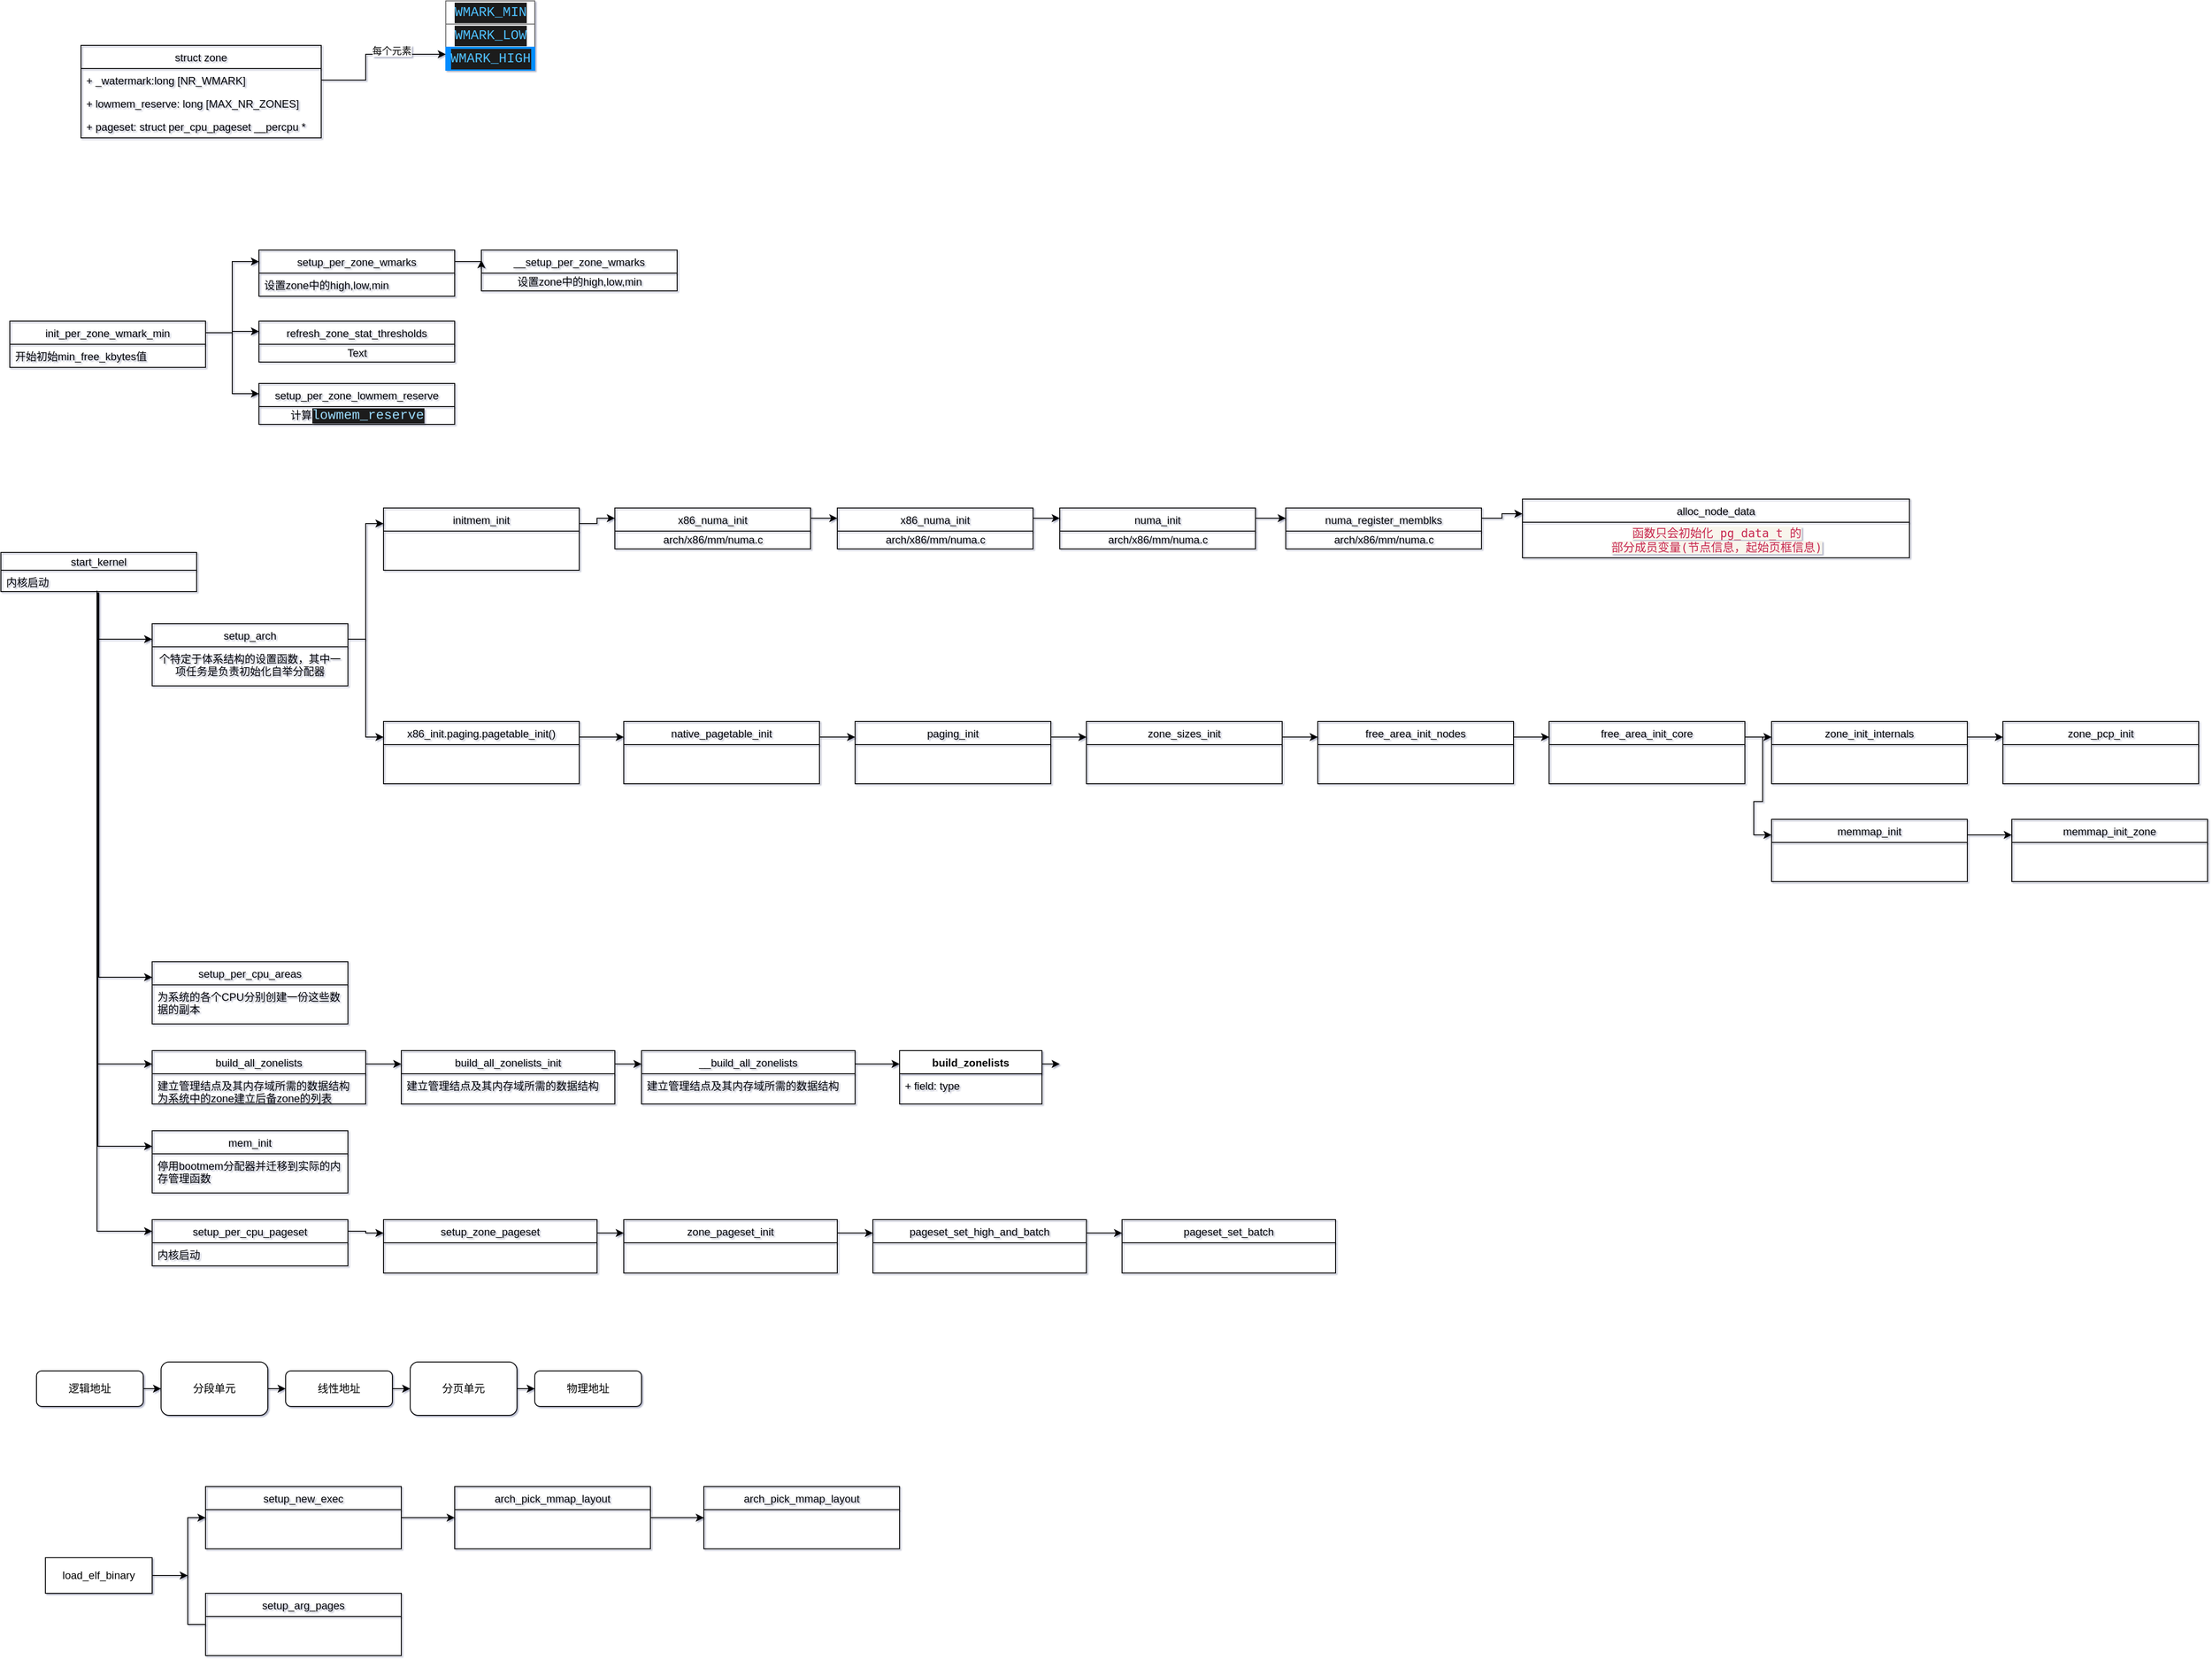 <mxfile version="13.9.2" type="github">
  <diagram id="6hGFLwfOUW9BJ-s0fimq" name="Page-1">
    <mxGraphModel dx="2013" dy="707" grid="1" gridSize="10" guides="1" tooltips="1" connect="1" arrows="1" fold="1" page="1" pageScale="1" pageWidth="827" pageHeight="1169" math="0" shadow="1">
      <root>
        <mxCell id="0" />
        <mxCell id="1" parent="0" />
        <mxCell id="3" value="&lt;meta http-equiv=&quot;Content-Type&quot; content=&quot;text/html; charset=utf-8&quot;&gt;&#xa;		&lt;title&gt;&lt;/title&gt;&#xa;	&#xa;	&#xa;		&lt;div class=&quot;page&quot; title=&quot;Page 127&quot;&gt;&#xa;			&#xa;			&#xa;		&lt;/div&gt;" style="text;whiteSpace=wrap;html=1;" parent="1" vertex="1">
          <mxGeometry x="300" y="340" width="30" height="110" as="geometry" />
        </mxCell>
        <mxCell id="92" value="" style="strokeWidth=1;shadow=0;dashed=0;align=center;html=1;shape=mxgraph.mockup.containers.rrect;rSize=0;strokeColor=#666666;" parent="1" vertex="1">
          <mxGeometry x="490" y="70" width="100" height="76" as="geometry" />
        </mxCell>
        <mxCell id="93" value="&lt;div style=&quot;color: rgb(212 , 212 , 212) ; background-color: rgb(30 , 30 , 30) ; font-family: &amp;#34;menlo&amp;#34; , &amp;#34;monaco&amp;#34; , &amp;#34;courier new&amp;#34; , monospace ; font-weight: normal ; font-size: 15px ; line-height: 23px&quot;&gt;&lt;span style=&quot;color: #4fc1ff&quot;&gt;WMARK_MIN&lt;/span&gt;&lt;/div&gt;" style="strokeColor=inherit;fillColor=inherit;gradientColor=inherit;strokeWidth=1;shadow=0;dashed=0;align=center;html=1;shape=mxgraph.mockup.containers.rrect;rSize=0;fontSize=17;fontColor=#666666;fontStyle=1;resizeWidth=1;" parent="92" vertex="1">
          <mxGeometry width="100" height="26" relative="1" as="geometry" />
        </mxCell>
        <mxCell id="94" value="&lt;div style=&quot;color: rgb(212 , 212 , 212) ; background-color: rgb(30 , 30 , 30) ; font-family: &amp;#34;menlo&amp;#34; , &amp;#34;monaco&amp;#34; , &amp;#34;courier new&amp;#34; , monospace ; font-weight: normal ; font-size: 15px ; line-height: 23px&quot;&gt;&lt;span style=&quot;color: #4fc1ff&quot;&gt;WMARK_LOW&lt;/span&gt;&lt;/div&gt;" style="strokeColor=inherit;fillColor=inherit;gradientColor=inherit;strokeWidth=1;shadow=0;dashed=0;align=center;html=1;shape=mxgraph.mockup.containers.rrect;rSize=0;fontSize=17;fontColor=#666666;fontStyle=1;resizeWidth=1;" parent="92" vertex="1">
          <mxGeometry width="100" height="26" relative="1" as="geometry">
            <mxPoint y="26" as="offset" />
          </mxGeometry>
        </mxCell>
        <mxCell id="95" value="&lt;div style=&quot;color: rgb(212 , 212 , 212) ; background-color: rgb(30 , 30 , 30) ; font-family: &amp;#34;menlo&amp;#34; , &amp;#34;monaco&amp;#34; , &amp;#34;courier new&amp;#34; , monospace ; font-weight: normal ; font-size: 15px ; line-height: 23px&quot;&gt;&lt;span style=&quot;color: #4fc1ff&quot;&gt;WMARK_HIGH&lt;/span&gt;&lt;/div&gt;" style="strokeWidth=1;shadow=0;dashed=0;align=center;html=1;shape=mxgraph.mockup.containers.rrect;rSize=0;fontSize=17;fontColor=#ffffff;fontStyle=1;fillColor=#008cff;strokeColor=#008cff;resizeWidth=1;" parent="92" vertex="1">
          <mxGeometry width="100" height="26" relative="1" as="geometry">
            <mxPoint y="52" as="offset" />
          </mxGeometry>
        </mxCell>
        <mxCell id="97" style="edgeStyle=orthogonalEdgeStyle;rounded=0;orthogonalLoop=1;jettySize=auto;html=1;exitX=1;exitY=0.5;exitDx=0;exitDy=0;" parent="1" source="89" target="92" edge="1">
          <mxGeometry relative="1" as="geometry">
            <Array as="points">
              <mxPoint x="400" y="159" />
              <mxPoint x="400" y="130" />
            </Array>
          </mxGeometry>
        </mxCell>
        <mxCell id="98" value="每个元素" style="edgeLabel;html=1;align=center;verticalAlign=middle;resizable=0;points=[];" parent="97" vertex="1" connectable="0">
          <mxGeometry x="0.274" y="4" relative="1" as="geometry">
            <mxPoint as="offset" />
          </mxGeometry>
        </mxCell>
        <mxCell id="120" style="edgeStyle=orthogonalEdgeStyle;rounded=0;orthogonalLoop=1;jettySize=auto;html=1;exitX=1;exitY=0.25;exitDx=0;exitDy=0;entryX=0;entryY=0.25;entryDx=0;entryDy=0;" parent="1" source="111" target="118" edge="1">
          <mxGeometry relative="1" as="geometry" />
        </mxCell>
        <mxCell id="111" value="setup_per_zone_wmarks" style="swimlane;fontStyle=0;childLayout=stackLayout;horizontal=1;startSize=26;fillColor=none;horizontalStack=0;resizeParent=1;resizeParentMax=0;resizeLast=0;collapsible=1;marginBottom=0;" parent="1" vertex="1">
          <mxGeometry x="280" y="350" width="220" height="52" as="geometry" />
        </mxCell>
        <mxCell id="112" value="设置zone中的high,low,min" style="text;strokeColor=none;fillColor=none;align=left;verticalAlign=top;spacingLeft=4;spacingRight=4;overflow=hidden;rotatable=0;points=[[0,0.5],[1,0.5]];portConstraint=eastwest;" parent="111" vertex="1">
          <mxGeometry y="26" width="220" height="26" as="geometry" />
        </mxCell>
        <mxCell id="107" value="refresh_zone_stat_thresholds" style="swimlane;fontStyle=0;childLayout=stackLayout;horizontal=1;startSize=26;fillColor=none;horizontalStack=0;resizeParent=1;resizeParentMax=0;resizeLast=0;collapsible=1;marginBottom=0;" parent="1" vertex="1">
          <mxGeometry x="280" y="430" width="220" height="46" as="geometry" />
        </mxCell>
        <mxCell id="122" value="Text" style="text;html=1;align=center;verticalAlign=middle;resizable=0;points=[];autosize=1;" parent="107" vertex="1">
          <mxGeometry y="26" width="220" height="20" as="geometry" />
        </mxCell>
        <mxCell id="109" value="setup_per_zone_lowmem_reserve" style="swimlane;fontStyle=0;childLayout=stackLayout;horizontal=1;startSize=26;fillColor=none;horizontalStack=0;resizeParent=1;resizeParentMax=0;resizeLast=0;collapsible=1;marginBottom=0;" parent="1" vertex="1">
          <mxGeometry x="280" y="500" width="220" height="46" as="geometry" />
        </mxCell>
        <mxCell id="123" value="计算&lt;span style=&quot;color: rgb(156 , 220 , 254) ; background-color: rgb(30 , 30 , 30) ; font-family: &amp;#34;menlo&amp;#34; , &amp;#34;monaco&amp;#34; , &amp;#34;courier new&amp;#34; , monospace ; font-size: 15px&quot;&gt;lowmem_reserve&lt;/span&gt;" style="text;html=1;align=center;verticalAlign=middle;resizable=0;points=[];autosize=1;" parent="109" vertex="1">
          <mxGeometry y="26" width="220" height="20" as="geometry" />
        </mxCell>
        <mxCell id="115" style="edgeStyle=orthogonalEdgeStyle;rounded=0;orthogonalLoop=1;jettySize=auto;html=1;exitX=1;exitY=0.25;exitDx=0;exitDy=0;entryX=0;entryY=0.25;entryDx=0;entryDy=0;" parent="1" source="103" target="109" edge="1">
          <mxGeometry relative="1" as="geometry" />
        </mxCell>
        <mxCell id="116" style="edgeStyle=orthogonalEdgeStyle;rounded=0;orthogonalLoop=1;jettySize=auto;html=1;exitX=1;exitY=0.25;exitDx=0;exitDy=0;entryX=0;entryY=0.25;entryDx=0;entryDy=0;" parent="1" source="103" target="107" edge="1">
          <mxGeometry relative="1" as="geometry" />
        </mxCell>
        <mxCell id="117" style="edgeStyle=orthogonalEdgeStyle;rounded=0;orthogonalLoop=1;jettySize=auto;html=1;exitX=1;exitY=0.25;exitDx=0;exitDy=0;entryX=0;entryY=0.25;entryDx=0;entryDy=0;" parent="1" source="103" target="111" edge="1">
          <mxGeometry relative="1" as="geometry" />
        </mxCell>
        <mxCell id="103" value="init_per_zone_wmark_min" style="swimlane;fontStyle=0;childLayout=stackLayout;horizontal=1;startSize=26;fillColor=none;horizontalStack=0;resizeParent=1;resizeParentMax=0;resizeLast=0;collapsible=1;marginBottom=0;" parent="1" vertex="1">
          <mxGeometry y="430" width="220" height="52" as="geometry" />
        </mxCell>
        <mxCell id="104" value="开始初始min_free_kbytes值" style="text;strokeColor=none;fillColor=none;align=left;verticalAlign=top;spacingLeft=4;spacingRight=4;overflow=hidden;rotatable=0;points=[[0,0.5],[1,0.5]];portConstraint=eastwest;" parent="103" vertex="1">
          <mxGeometry y="26" width="220" height="26" as="geometry" />
        </mxCell>
        <mxCell id="118" value="__setup_per_zone_wmarks" style="swimlane;fontStyle=0;childLayout=stackLayout;horizontal=1;startSize=26;fillColor=none;horizontalStack=0;resizeParent=1;resizeParentMax=0;resizeLast=0;collapsible=1;marginBottom=0;" parent="1" vertex="1">
          <mxGeometry x="530" y="350" width="220" height="46" as="geometry" />
        </mxCell>
        <mxCell id="121" value="&lt;span style=&quot;text-align: left&quot;&gt;设置zone中的high,low,min&lt;/span&gt;" style="text;html=1;align=center;verticalAlign=middle;resizable=0;points=[];autosize=1;" parent="118" vertex="1">
          <mxGeometry y="26" width="220" height="20" as="geometry" />
        </mxCell>
        <mxCell id="88" value="struct zone" style="swimlane;fontStyle=0;childLayout=stackLayout;horizontal=1;startSize=26;fillColor=none;horizontalStack=0;resizeParent=1;resizeParentMax=0;resizeLast=0;collapsible=1;marginBottom=0;" parent="1" vertex="1">
          <mxGeometry x="80" y="120" width="270" height="104" as="geometry" />
        </mxCell>
        <mxCell id="89" value="+ _watermark:long [NR_WMARK]&#xa;&#xa;" style="text;strokeColor=none;fillColor=none;align=left;verticalAlign=top;spacingLeft=4;spacingRight=4;overflow=hidden;rotatable=0;points=[[0,0.5],[1,0.5]];portConstraint=eastwest;" parent="88" vertex="1">
          <mxGeometry y="26" width="270" height="26" as="geometry" />
        </mxCell>
        <mxCell id="90" value="+ lowmem_reserve: long [MAX_NR_ZONES]" style="text;strokeColor=none;fillColor=none;align=left;verticalAlign=top;spacingLeft=4;spacingRight=4;overflow=hidden;rotatable=0;points=[[0,0.5],[1,0.5]];portConstraint=eastwest;" parent="88" vertex="1">
          <mxGeometry y="52" width="270" height="26" as="geometry" />
        </mxCell>
        <mxCell id="91" value="+ pageset: struct per_cpu_pageset __percpu *" style="text;strokeColor=none;fillColor=none;align=left;verticalAlign=top;spacingLeft=4;spacingRight=4;overflow=hidden;rotatable=0;points=[[0,0.5],[1,0.5]];portConstraint=eastwest;" parent="88" vertex="1">
          <mxGeometry y="78" width="270" height="26" as="geometry" />
        </mxCell>
        <mxCell id="162" style="edgeStyle=orthogonalEdgeStyle;rounded=0;orthogonalLoop=1;jettySize=auto;html=1;exitX=0.491;exitY=1.167;exitDx=0;exitDy=0;entryX=0;entryY=0.25;entryDx=0;entryDy=0;exitPerimeter=0;" parent="1" source="139" target="146" edge="1">
          <mxGeometry relative="1" as="geometry">
            <mxPoint y="720" as="sourcePoint" />
            <Array as="points">
              <mxPoint x="98" y="1453" />
            </Array>
          </mxGeometry>
        </mxCell>
        <mxCell id="157" style="edgeStyle=orthogonalEdgeStyle;rounded=0;orthogonalLoop=1;jettySize=auto;html=1;exitX=0.491;exitY=0.958;exitDx=0;exitDy=0;entryX=0;entryY=0.25;entryDx=0;entryDy=0;exitPerimeter=0;" parent="1" source="139" target="152" edge="1">
          <mxGeometry relative="1" as="geometry" />
        </mxCell>
        <mxCell id="159" style="edgeStyle=orthogonalEdgeStyle;rounded=0;orthogonalLoop=1;jettySize=auto;html=1;exitX=0.5;exitY=1.042;exitDx=0;exitDy=0;entryX=0;entryY=0.25;entryDx=0;entryDy=0;exitPerimeter=0;" parent="1" source="139" target="140" edge="1">
          <mxGeometry relative="1" as="geometry" />
        </mxCell>
        <mxCell id="160" style="edgeStyle=orthogonalEdgeStyle;rounded=0;orthogonalLoop=1;jettySize=auto;html=1;exitX=0.491;exitY=1.042;exitDx=0;exitDy=0;entryX=0;entryY=0.25;entryDx=0;entryDy=0;exitPerimeter=0;" parent="1" source="139" target="150" edge="1">
          <mxGeometry relative="1" as="geometry" />
        </mxCell>
        <mxCell id="161" style="edgeStyle=orthogonalEdgeStyle;rounded=0;orthogonalLoop=1;jettySize=auto;html=1;exitX=0.495;exitY=1.042;exitDx=0;exitDy=0;entryX=0;entryY=0.25;entryDx=0;entryDy=0;exitPerimeter=0;" parent="1" source="139" target="148" edge="1">
          <mxGeometry relative="1" as="geometry" />
        </mxCell>
        <mxCell id="138" value="start_kernel" style="swimlane;fontStyle=0;childLayout=stackLayout;horizontal=1;startSize=20;fillColor=none;horizontalStack=0;resizeParent=1;resizeParentMax=0;resizeLast=0;collapsible=1;marginBottom=0;" parent="1" vertex="1">
          <mxGeometry x="-10" y="690" width="220" height="44" as="geometry" />
        </mxCell>
        <mxCell id="139" value="内核启动" style="text;strokeColor=none;fillColor=none;align=left;verticalAlign=top;spacingLeft=4;spacingRight=4;overflow=hidden;rotatable=0;points=[[0,0.5],[1,0.5]];portConstraint=eastwest;" parent="138" vertex="1">
          <mxGeometry y="20" width="220" height="24" as="geometry" />
        </mxCell>
        <mxCell id="175" style="edgeStyle=orthogonalEdgeStyle;rounded=0;orthogonalLoop=1;jettySize=auto;html=1;exitX=1;exitY=0.25;exitDx=0;exitDy=0;entryX=0;entryY=0.25;entryDx=0;entryDy=0;" parent="1" source="150" target="172" edge="1">
          <mxGeometry relative="1" as="geometry" />
        </mxCell>
        <mxCell id="171" style="edgeStyle=orthogonalEdgeStyle;rounded=0;orthogonalLoop=1;jettySize=auto;html=1;exitX=1;exitY=0.25;exitDx=0;exitDy=0;entryX=0;entryY=0.25;entryDx=0;entryDy=0;" parent="1" source="169" target="164" edge="1">
          <mxGeometry relative="1" as="geometry" />
        </mxCell>
        <mxCell id="174" style="edgeStyle=orthogonalEdgeStyle;rounded=0;orthogonalLoop=1;jettySize=auto;html=1;exitX=1;exitY=0.25;exitDx=0;exitDy=0;entryX=0;entryY=0.25;entryDx=0;entryDy=0;" parent="1" source="172" target="169" edge="1">
          <mxGeometry relative="1" as="geometry" />
        </mxCell>
        <mxCell id="178" style="edgeStyle=orthogonalEdgeStyle;rounded=0;orthogonalLoop=1;jettySize=auto;html=1;exitX=1;exitY=0.25;exitDx=0;exitDy=0;entryX=0;entryY=0.25;entryDx=0;entryDy=0;" parent="1" source="164" edge="1">
          <mxGeometry relative="1" as="geometry">
            <mxPoint x="1180" y="1265" as="targetPoint" />
          </mxGeometry>
        </mxCell>
        <mxCell id="185" style="edgeStyle=orthogonalEdgeStyle;rounded=0;orthogonalLoop=1;jettySize=auto;html=1;exitX=1;exitY=0.5;exitDx=0;exitDy=0;entryX=0;entryY=0.5;entryDx=0;entryDy=0;" parent="1" source="179" target="180" edge="1">
          <mxGeometry relative="1" as="geometry" />
        </mxCell>
        <mxCell id="197" style="edgeStyle=orthogonalEdgeStyle;rounded=0;orthogonalLoop=1;jettySize=auto;html=1;exitX=1;exitY=0.25;exitDx=0;exitDy=0;entryX=0;entryY=0.25;entryDx=0;entryDy=0;" parent="1" source="152" target="195" edge="1">
          <mxGeometry relative="1" as="geometry" />
        </mxCell>
        <mxCell id="213" style="edgeStyle=orthogonalEdgeStyle;rounded=0;orthogonalLoop=1;jettySize=auto;html=1;exitX=1;exitY=0.25;exitDx=0;exitDy=0;entryX=0;entryY=0.25;entryDx=0;entryDy=0;" parent="1" source="152" target="212" edge="1">
          <mxGeometry relative="1" as="geometry" />
        </mxCell>
        <mxCell id="152" value="setup_arch" style="swimlane;fontStyle=0;childLayout=stackLayout;horizontal=1;startSize=26;fillColor=none;horizontalStack=0;resizeParent=1;resizeParentMax=0;resizeLast=0;collapsible=1;marginBottom=0;" parent="1" vertex="1">
          <mxGeometry x="160" y="770" width="220" height="70" as="geometry" />
        </mxCell>
        <mxCell id="153" value="个特定于体系结构的设置函数，其中一项任务是负责初始化自举分配器&#xa;" style="text;strokeColor=none;fillColor=none;align=center;verticalAlign=top;spacingLeft=4;spacingRight=4;overflow=hidden;rotatable=0;points=[[0,0.5],[1,0.5]];portConstraint=eastwest;whiteSpace=wrap;" parent="152" vertex="1">
          <mxGeometry y="26" width="220" height="44" as="geometry" />
        </mxCell>
        <mxCell id="199" style="edgeStyle=orthogonalEdgeStyle;rounded=0;orthogonalLoop=1;jettySize=auto;html=1;exitX=1;exitY=0.25;exitDx=0;exitDy=0;entryX=0;entryY=0.25;entryDx=0;entryDy=0;" parent="1" source="195" target="198" edge="1">
          <mxGeometry relative="1" as="geometry" />
        </mxCell>
        <mxCell id="230" style="edgeStyle=orthogonalEdgeStyle;rounded=0;orthogonalLoop=1;jettySize=auto;html=1;exitX=1;exitY=0.25;exitDx=0;exitDy=0;entryX=0;entryY=0.25;entryDx=0;entryDy=0;" parent="1" source="222" target="227" edge="1">
          <mxGeometry relative="1" as="geometry" />
        </mxCell>
        <mxCell id="222" value="numa_init" style="swimlane;fontStyle=0;childLayout=stackLayout;horizontal=1;startSize=26;fillColor=none;horizontalStack=0;resizeParent=1;resizeParentMax=0;resizeLast=0;collapsible=1;marginBottom=0;" parent="1" vertex="1">
          <mxGeometry x="1180" y="640" width="220" height="46" as="geometry" />
        </mxCell>
        <mxCell id="223" value="arch/x86/mm/numa.c" style="text;html=1;align=center;verticalAlign=middle;resizable=0;points=[];autosize=1;" parent="222" vertex="1">
          <mxGeometry y="26" width="220" height="20" as="geometry" />
        </mxCell>
        <mxCell id="229" style="edgeStyle=orthogonalEdgeStyle;rounded=0;orthogonalLoop=1;jettySize=auto;html=1;exitX=1;exitY=0.25;exitDx=0;exitDy=0;entryX=0;entryY=0.25;entryDx=0;entryDy=0;" parent="1" source="227" target="225" edge="1">
          <mxGeometry relative="1" as="geometry" />
        </mxCell>
        <mxCell id="227" value="numa_register_memblks" style="swimlane;fontStyle=0;childLayout=stackLayout;horizontal=1;startSize=26;fillColor=none;horizontalStack=0;resizeParent=1;resizeParentMax=0;resizeLast=0;collapsible=1;marginBottom=0;" parent="1" vertex="1">
          <mxGeometry x="1434" y="640" width="220" height="46" as="geometry" />
        </mxCell>
        <mxCell id="228" value="arch/x86/mm/numa.c" style="text;html=1;align=center;verticalAlign=middle;resizable=0;points=[];autosize=1;" parent="227" vertex="1">
          <mxGeometry y="26" width="220" height="20" as="geometry" />
        </mxCell>
        <mxCell id="225" value="alloc_node_data" style="swimlane;fontStyle=0;childLayout=stackLayout;horizontal=1;startSize=26;fillColor=none;horizontalStack=0;resizeParent=1;resizeParentMax=0;resizeLast=0;collapsible=1;marginBottom=0;" parent="1" vertex="1">
          <mxGeometry x="1700" y="630" width="435" height="66" as="geometry" />
        </mxCell>
        <mxCell id="226" value="&lt;font color=&quot;#c7254e&quot; face=&quot;consolas, monaco, menlo, monospace&quot;&gt;&lt;span style=&quot;font-size: 13px ; background-color: rgb(248 , 245 , 236)&quot;&gt;函数只会初始化 pg_data_t 的&lt;br&gt;部分成员变量(节点信息，起始页框信息)&lt;/span&gt;&lt;/font&gt;" style="text;html=1;align=center;verticalAlign=middle;resizable=0;points=[];autosize=1;" parent="225" vertex="1">
          <mxGeometry y="26" width="435" height="40" as="geometry" />
        </mxCell>
        <mxCell id="179" value="逻辑地址" style="rounded=1;whiteSpace=wrap;html=1;" parent="1" vertex="1">
          <mxGeometry x="30" y="1610" width="120" height="40" as="geometry" />
        </mxCell>
        <mxCell id="186" style="edgeStyle=orthogonalEdgeStyle;rounded=0;orthogonalLoop=1;jettySize=auto;html=1;exitX=1;exitY=0.5;exitDx=0;exitDy=0;entryX=0;entryY=0.5;entryDx=0;entryDy=0;" parent="1" source="180" target="181" edge="1">
          <mxGeometry relative="1" as="geometry" />
        </mxCell>
        <mxCell id="180" value="分段单元" style="rounded=1;whiteSpace=wrap;html=1;" parent="1" vertex="1">
          <mxGeometry x="170" y="1600" width="120" height="60" as="geometry" />
        </mxCell>
        <mxCell id="187" style="edgeStyle=orthogonalEdgeStyle;rounded=0;orthogonalLoop=1;jettySize=auto;html=1;exitX=1;exitY=0.5;exitDx=0;exitDy=0;entryX=0;entryY=0.5;entryDx=0;entryDy=0;" parent="1" source="181" target="182" edge="1">
          <mxGeometry relative="1" as="geometry" />
        </mxCell>
        <mxCell id="181" value="线性地址" style="rounded=1;whiteSpace=wrap;html=1;" parent="1" vertex="1">
          <mxGeometry x="310" y="1610" width="120" height="40" as="geometry" />
        </mxCell>
        <mxCell id="188" style="edgeStyle=orthogonalEdgeStyle;rounded=0;orthogonalLoop=1;jettySize=auto;html=1;exitX=1;exitY=0.5;exitDx=0;exitDy=0;entryX=0;entryY=0.5;entryDx=0;entryDy=0;" parent="1" source="182" target="183" edge="1">
          <mxGeometry relative="1" as="geometry" />
        </mxCell>
        <mxCell id="182" value="分页单元" style="rounded=1;whiteSpace=wrap;html=1;" parent="1" vertex="1">
          <mxGeometry x="450" y="1600" width="120" height="60" as="geometry" />
        </mxCell>
        <mxCell id="183" value="物理地址" style="rounded=1;whiteSpace=wrap;html=1;" parent="1" vertex="1">
          <mxGeometry x="590" y="1610" width="120" height="40" as="geometry" />
        </mxCell>
        <mxCell id="201" style="edgeStyle=orthogonalEdgeStyle;rounded=0;orthogonalLoop=1;jettySize=auto;html=1;exitX=1;exitY=0.25;exitDx=0;exitDy=0;entryX=0;entryY=0.25;entryDx=0;entryDy=0;" parent="1" source="198" target="200" edge="1">
          <mxGeometry relative="1" as="geometry" />
        </mxCell>
        <mxCell id="203" style="edgeStyle=orthogonalEdgeStyle;rounded=0;orthogonalLoop=1;jettySize=auto;html=1;exitX=1;exitY=0.25;exitDx=0;exitDy=0;entryX=0;entryY=0.25;entryDx=0;entryDy=0;" parent="1" source="200" target="202" edge="1">
          <mxGeometry relative="1" as="geometry" />
        </mxCell>
        <mxCell id="205" style="edgeStyle=orthogonalEdgeStyle;rounded=0;orthogonalLoop=1;jettySize=auto;html=1;exitX=1;exitY=0.25;exitDx=0;exitDy=0;entryX=0;entryY=0.25;entryDx=0;entryDy=0;" parent="1" source="202" target="204" edge="1">
          <mxGeometry relative="1" as="geometry" />
        </mxCell>
        <mxCell id="207" style="edgeStyle=orthogonalEdgeStyle;rounded=0;orthogonalLoop=1;jettySize=auto;html=1;exitX=1;exitY=0.25;exitDx=0;exitDy=0;entryX=0;entryY=0.25;entryDx=0;entryDy=0;" parent="1" source="204" target="206" edge="1">
          <mxGeometry relative="1" as="geometry" />
        </mxCell>
        <mxCell id="209" style="edgeStyle=orthogonalEdgeStyle;rounded=0;orthogonalLoop=1;jettySize=auto;html=1;exitX=1;exitY=0.25;exitDx=0;exitDy=0;entryX=0;entryY=0.25;entryDx=0;entryDy=0;" parent="1" source="206" target="208" edge="1">
          <mxGeometry relative="1" as="geometry" />
        </mxCell>
        <mxCell id="211" style="edgeStyle=orthogonalEdgeStyle;rounded=0;orthogonalLoop=1;jettySize=auto;html=1;exitX=1;exitY=0.25;exitDx=0;exitDy=0;entryX=0;entryY=0.25;entryDx=0;entryDy=0;" parent="1" source="208" target="210" edge="1">
          <mxGeometry relative="1" as="geometry" />
        </mxCell>
        <mxCell id="233" style="edgeStyle=orthogonalEdgeStyle;rounded=0;orthogonalLoop=1;jettySize=auto;html=1;exitX=1;exitY=0.25;exitDx=0;exitDy=0;entryX=0;entryY=0.25;entryDx=0;entryDy=0;" parent="1" source="146" target="231" edge="1">
          <mxGeometry relative="1" as="geometry" />
        </mxCell>
        <mxCell id="146" value="setup_per_cpu_pageset" style="swimlane;fontStyle=0;childLayout=stackLayout;horizontal=1;startSize=26;fillColor=none;horizontalStack=0;resizeParent=1;resizeParentMax=0;resizeLast=0;collapsible=1;marginBottom=0;" parent="1" vertex="1">
          <mxGeometry x="160" y="1440" width="220" height="52" as="geometry" />
        </mxCell>
        <mxCell id="147" value="内核启动" style="text;strokeColor=none;fillColor=none;align=left;verticalAlign=top;spacingLeft=4;spacingRight=4;overflow=hidden;rotatable=0;points=[[0,0.5],[1,0.5]];portConstraint=eastwest;" parent="146" vertex="1">
          <mxGeometry y="26" width="220" height="26" as="geometry" />
        </mxCell>
        <mxCell id="148" value="mem_init" style="swimlane;fontStyle=0;childLayout=stackLayout;horizontal=1;startSize=26;fillColor=none;horizontalStack=0;resizeParent=1;resizeParentMax=0;resizeLast=0;collapsible=1;marginBottom=0;" parent="1" vertex="1">
          <mxGeometry x="160" y="1340" width="220" height="70" as="geometry" />
        </mxCell>
        <mxCell id="149" value="停用bootmem分配器并迁移到实际的内存管理函数" style="text;strokeColor=none;fillColor=none;align=left;verticalAlign=top;spacingLeft=4;spacingRight=4;overflow=hidden;rotatable=0;points=[[0,0.5],[1,0.5]];portConstraint=eastwest;whiteSpace=wrap;" parent="148" vertex="1">
          <mxGeometry y="26" width="220" height="44" as="geometry" />
        </mxCell>
        <mxCell id="150" value="build_all_zonelists" style="swimlane;fontStyle=0;childLayout=stackLayout;horizontal=1;startSize=26;fillColor=none;horizontalStack=0;resizeParent=1;resizeParentMax=0;resizeLast=0;collapsible=1;marginBottom=0;" parent="1" vertex="1">
          <mxGeometry x="160" y="1250" width="240" height="60" as="geometry" />
        </mxCell>
        <mxCell id="151" value="建立管理结点及其内存域所需的数据结构&#xa;为系统中的zone建立后备zone的列表&#xa;		" style="text;strokeColor=none;fillColor=none;align=left;verticalAlign=top;spacingLeft=4;spacingRight=4;overflow=hidden;rotatable=0;points=[[0,0.5],[1,0.5]];portConstraint=eastwest;" parent="150" vertex="1">
          <mxGeometry y="26" width="240" height="34" as="geometry" />
        </mxCell>
        <mxCell id="172" value="build_all_zonelists_init" style="swimlane;fontStyle=0;childLayout=stackLayout;horizontal=1;startSize=26;fillColor=none;horizontalStack=0;resizeParent=1;resizeParentMax=0;resizeLast=0;collapsible=1;marginBottom=0;" parent="1" vertex="1">
          <mxGeometry x="440" y="1250" width="240" height="60" as="geometry" />
        </mxCell>
        <mxCell id="173" value="建立管理结点及其内存域所需的数据结构&#xa;		" style="text;strokeColor=none;fillColor=none;align=left;verticalAlign=top;spacingLeft=4;spacingRight=4;overflow=hidden;rotatable=0;points=[[0,0.5],[1,0.5]];portConstraint=eastwest;" parent="172" vertex="1">
          <mxGeometry y="26" width="240" height="34" as="geometry" />
        </mxCell>
        <mxCell id="169" value="__build_all_zonelists" style="swimlane;fontStyle=0;childLayout=stackLayout;horizontal=1;startSize=26;fillColor=none;horizontalStack=0;resizeParent=1;resizeParentMax=0;resizeLast=0;collapsible=1;marginBottom=0;" parent="1" vertex="1">
          <mxGeometry x="710" y="1250" width="240" height="60" as="geometry" />
        </mxCell>
        <mxCell id="170" value="建立管理结点及其内存域所需的数据结构&#xa;		" style="text;strokeColor=none;fillColor=none;align=left;verticalAlign=top;spacingLeft=4;spacingRight=4;overflow=hidden;rotatable=0;points=[[0,0.5],[1,0.5]];portConstraint=eastwest;" parent="169" vertex="1">
          <mxGeometry y="26" width="240" height="34" as="geometry" />
        </mxCell>
        <mxCell id="164" value="build_zonelists" style="swimlane;fontStyle=1;align=center;verticalAlign=top;childLayout=stackLayout;horizontal=1;startSize=26;horizontalStack=0;resizeParent=1;resizeParentMax=0;resizeLast=0;collapsible=1;marginBottom=0;" parent="1" vertex="1">
          <mxGeometry x="1000" y="1250" width="160" height="60" as="geometry" />
        </mxCell>
        <mxCell id="165" value="+ field: type" style="text;strokeColor=none;fillColor=none;align=left;verticalAlign=top;spacingLeft=4;spacingRight=4;overflow=hidden;rotatable=0;points=[[0,0.5],[1,0.5]];portConstraint=eastwest;" parent="164" vertex="1">
          <mxGeometry y="26" width="160" height="34" as="geometry" />
        </mxCell>
        <mxCell id="140" value="setup_per_cpu_areas" style="swimlane;fontStyle=0;childLayout=stackLayout;horizontal=1;startSize=26;fillColor=none;horizontalStack=0;resizeParent=1;resizeParentMax=0;resizeLast=0;collapsible=1;marginBottom=0;" parent="1" vertex="1">
          <mxGeometry x="160" y="1150" width="220" height="70" as="geometry" />
        </mxCell>
        <mxCell id="141" value="为系统的各个CPU分别创建一份这些数据的副本" style="text;strokeColor=none;fillColor=none;align=left;verticalAlign=top;spacingLeft=4;spacingRight=4;overflow=hidden;rotatable=0;points=[[0,0.5],[1,0.5]];portConstraint=eastwest;whiteSpace=wrap;" parent="140" vertex="1">
          <mxGeometry y="26" width="220" height="44" as="geometry" />
        </mxCell>
        <mxCell id="198" value="native_pagetable_init" style="swimlane;fontStyle=0;childLayout=stackLayout;horizontal=1;startSize=26;fillColor=none;horizontalStack=0;resizeParent=1;resizeParentMax=0;resizeLast=0;collapsible=1;marginBottom=0;" parent="1" vertex="1">
          <mxGeometry x="690" y="880" width="220" height="70" as="geometry">
            <mxRectangle x="700" y="770" width="150" height="26" as="alternateBounds" />
          </mxGeometry>
        </mxCell>
        <mxCell id="200" value="paging_init" style="swimlane;fontStyle=0;childLayout=stackLayout;horizontal=1;startSize=26;fillColor=none;horizontalStack=0;resizeParent=1;resizeParentMax=0;resizeLast=0;collapsible=1;marginBottom=0;" parent="1" vertex="1">
          <mxGeometry x="950" y="880" width="220" height="70" as="geometry">
            <mxRectangle x="700" y="770" width="150" height="26" as="alternateBounds" />
          </mxGeometry>
        </mxCell>
        <mxCell id="202" value="zone_sizes_init" style="swimlane;fontStyle=0;childLayout=stackLayout;horizontal=1;startSize=26;fillColor=none;horizontalStack=0;resizeParent=1;resizeParentMax=0;resizeLast=0;collapsible=1;marginBottom=0;" parent="1" vertex="1">
          <mxGeometry x="1210" y="880" width="220" height="70" as="geometry">
            <mxRectangle x="700" y="770" width="150" height="26" as="alternateBounds" />
          </mxGeometry>
        </mxCell>
        <mxCell id="204" value="free_area_init_nodes" style="swimlane;fontStyle=0;childLayout=stackLayout;horizontal=1;startSize=26;fillColor=none;horizontalStack=0;resizeParent=1;resizeParentMax=0;resizeLast=0;collapsible=1;marginBottom=0;" parent="1" vertex="1">
          <mxGeometry x="1470" y="880" width="220" height="70" as="geometry">
            <mxRectangle x="700" y="770" width="150" height="26" as="alternateBounds" />
          </mxGeometry>
        </mxCell>
        <mxCell id="244" style="edgeStyle=orthogonalEdgeStyle;rounded=0;orthogonalLoop=1;jettySize=auto;html=1;exitX=1;exitY=0.25;exitDx=0;exitDy=0;entryX=0;entryY=0.25;entryDx=0;entryDy=0;" parent="1" source="206" target="243" edge="1">
          <mxGeometry relative="1" as="geometry" />
        </mxCell>
        <mxCell id="206" value="free_area_init_core" style="swimlane;fontStyle=0;childLayout=stackLayout;horizontal=1;startSize=26;fillColor=none;horizontalStack=0;resizeParent=1;resizeParentMax=0;resizeLast=0;collapsible=1;marginBottom=0;" parent="1" vertex="1">
          <mxGeometry x="1730" y="880" width="220" height="70" as="geometry">
            <mxRectangle x="700" y="770" width="150" height="26" as="alternateBounds" />
          </mxGeometry>
        </mxCell>
        <mxCell id="208" value="zone_init_internals" style="swimlane;fontStyle=0;childLayout=stackLayout;horizontal=1;startSize=26;fillColor=none;horizontalStack=0;resizeParent=1;resizeParentMax=0;resizeLast=0;collapsible=1;marginBottom=0;" parent="1" vertex="1">
          <mxGeometry x="1980" y="880" width="220" height="70" as="geometry">
            <mxRectangle x="700" y="770" width="150" height="26" as="alternateBounds" />
          </mxGeometry>
        </mxCell>
        <mxCell id="210" value="zone_pcp_init" style="swimlane;fontStyle=0;childLayout=stackLayout;horizontal=1;startSize=26;fillColor=none;horizontalStack=0;resizeParent=1;resizeParentMax=0;resizeLast=0;collapsible=1;marginBottom=0;" parent="1" vertex="1">
          <mxGeometry x="2240" y="880" width="220" height="70" as="geometry">
            <mxRectangle x="700" y="770" width="150" height="26" as="alternateBounds" />
          </mxGeometry>
        </mxCell>
        <mxCell id="195" value="x86_init.paging.pagetable_init()" style="swimlane;fontStyle=0;childLayout=stackLayout;horizontal=1;startSize=26;fillColor=none;horizontalStack=0;resizeParent=1;resizeParentMax=0;resizeLast=0;collapsible=1;marginBottom=0;" parent="1" vertex="1">
          <mxGeometry x="420" y="880" width="220" height="70" as="geometry" />
        </mxCell>
        <mxCell id="218" style="edgeStyle=orthogonalEdgeStyle;rounded=0;orthogonalLoop=1;jettySize=auto;html=1;exitX=1;exitY=0.25;exitDx=0;exitDy=0;entryX=0;entryY=0.25;entryDx=0;entryDy=0;" parent="1" source="212" target="215" edge="1">
          <mxGeometry relative="1" as="geometry" />
        </mxCell>
        <mxCell id="212" value="initmem_init" style="swimlane;fontStyle=0;childLayout=stackLayout;horizontal=1;startSize=26;fillColor=none;horizontalStack=0;resizeParent=1;resizeParentMax=0;resizeLast=0;collapsible=1;marginBottom=0;" parent="1" vertex="1">
          <mxGeometry x="420" y="640" width="220" height="70" as="geometry" />
        </mxCell>
        <mxCell id="221" style="edgeStyle=orthogonalEdgeStyle;rounded=0;orthogonalLoop=1;jettySize=auto;html=1;exitX=1;exitY=0.25;exitDx=0;exitDy=0;entryX=0;entryY=0.25;entryDx=0;entryDy=0;" parent="1" source="215" target="219" edge="1">
          <mxGeometry relative="1" as="geometry" />
        </mxCell>
        <mxCell id="215" value="x86_numa_init" style="swimlane;fontStyle=0;childLayout=stackLayout;horizontal=1;startSize=26;fillColor=none;horizontalStack=0;resizeParent=1;resizeParentMax=0;resizeLast=0;collapsible=1;marginBottom=0;" parent="1" vertex="1">
          <mxGeometry x="680" y="640" width="220" height="46" as="geometry" />
        </mxCell>
        <mxCell id="217" value="arch/x86/mm/numa.c" style="text;html=1;align=center;verticalAlign=middle;resizable=0;points=[];autosize=1;" parent="215" vertex="1">
          <mxGeometry y="26" width="220" height="20" as="geometry" />
        </mxCell>
        <mxCell id="224" style="edgeStyle=orthogonalEdgeStyle;rounded=0;orthogonalLoop=1;jettySize=auto;html=1;exitX=1;exitY=0.25;exitDx=0;exitDy=0;entryX=0;entryY=0.25;entryDx=0;entryDy=0;" parent="1" source="219" target="222" edge="1">
          <mxGeometry relative="1" as="geometry" />
        </mxCell>
        <mxCell id="219" value="x86_numa_init" style="swimlane;fontStyle=0;childLayout=stackLayout;horizontal=1;startSize=26;fillColor=none;horizontalStack=0;resizeParent=1;resizeParentMax=0;resizeLast=0;collapsible=1;marginBottom=0;" parent="1" vertex="1">
          <mxGeometry x="930" y="640" width="220" height="46" as="geometry" />
        </mxCell>
        <mxCell id="220" value="arch/x86/mm/numa.c" style="text;html=1;align=center;verticalAlign=middle;resizable=0;points=[];autosize=1;" parent="219" vertex="1">
          <mxGeometry y="26" width="220" height="20" as="geometry" />
        </mxCell>
        <mxCell id="236" style="edgeStyle=orthogonalEdgeStyle;rounded=0;orthogonalLoop=1;jettySize=auto;html=1;exitX=1;exitY=0.25;exitDx=0;exitDy=0;entryX=0;entryY=0.25;entryDx=0;entryDy=0;" parent="1" source="231" target="234" edge="1">
          <mxGeometry relative="1" as="geometry" />
        </mxCell>
        <mxCell id="231" value="setup_zone_pageset" style="swimlane;fontStyle=0;childLayout=stackLayout;horizontal=1;startSize=26;fillColor=none;horizontalStack=0;resizeParent=1;resizeParentMax=0;resizeLast=0;collapsible=1;marginBottom=0;" parent="1" vertex="1">
          <mxGeometry x="420" y="1440" width="240" height="60" as="geometry" />
        </mxCell>
        <mxCell id="232" value="&#xa;		" style="text;strokeColor=none;fillColor=none;align=left;verticalAlign=top;spacingLeft=4;spacingRight=4;overflow=hidden;rotatable=0;points=[[0,0.5],[1,0.5]];portConstraint=eastwest;" parent="231" vertex="1">
          <mxGeometry y="26" width="240" height="34" as="geometry" />
        </mxCell>
        <mxCell id="239" style="edgeStyle=orthogonalEdgeStyle;rounded=0;orthogonalLoop=1;jettySize=auto;html=1;exitX=1;exitY=0.25;exitDx=0;exitDy=0;entryX=0;entryY=0.25;entryDx=0;entryDy=0;" parent="1" source="234" target="237" edge="1">
          <mxGeometry relative="1" as="geometry" />
        </mxCell>
        <mxCell id="234" value="zone_pageset_init" style="swimlane;fontStyle=0;childLayout=stackLayout;horizontal=1;startSize=26;fillColor=none;horizontalStack=0;resizeParent=1;resizeParentMax=0;resizeLast=0;collapsible=1;marginBottom=0;" parent="1" vertex="1">
          <mxGeometry x="690" y="1440" width="240" height="60" as="geometry" />
        </mxCell>
        <mxCell id="235" value="&#xa;		" style="text;strokeColor=none;fillColor=none;align=left;verticalAlign=top;spacingLeft=4;spacingRight=4;overflow=hidden;rotatable=0;points=[[0,0.5],[1,0.5]];portConstraint=eastwest;" parent="234" vertex="1">
          <mxGeometry y="26" width="240" height="34" as="geometry" />
        </mxCell>
        <mxCell id="242" style="edgeStyle=orthogonalEdgeStyle;rounded=0;orthogonalLoop=1;jettySize=auto;html=1;exitX=1;exitY=0.25;exitDx=0;exitDy=0;entryX=0;entryY=0.25;entryDx=0;entryDy=0;" parent="1" source="237" target="240" edge="1">
          <mxGeometry relative="1" as="geometry" />
        </mxCell>
        <mxCell id="237" value="pageset_set_high_and_batch" style="swimlane;fontStyle=0;childLayout=stackLayout;horizontal=1;startSize=26;fillColor=none;horizontalStack=0;resizeParent=1;resizeParentMax=0;resizeLast=0;collapsible=1;marginBottom=0;" parent="1" vertex="1">
          <mxGeometry x="970" y="1440" width="240" height="60" as="geometry" />
        </mxCell>
        <mxCell id="238" value="&#xa;		" style="text;strokeColor=none;fillColor=none;align=left;verticalAlign=top;spacingLeft=4;spacingRight=4;overflow=hidden;rotatable=0;points=[[0,0.5],[1,0.5]];portConstraint=eastwest;" parent="237" vertex="1">
          <mxGeometry y="26" width="240" height="34" as="geometry" />
        </mxCell>
        <mxCell id="240" value="pageset_set_batch" style="swimlane;fontStyle=0;childLayout=stackLayout;horizontal=1;startSize=26;fillColor=none;horizontalStack=0;resizeParent=1;resizeParentMax=0;resizeLast=0;collapsible=1;marginBottom=0;" parent="1" vertex="1">
          <mxGeometry x="1250" y="1440" width="240" height="60" as="geometry" />
        </mxCell>
        <mxCell id="241" value="&#xa;		" style="text;strokeColor=none;fillColor=none;align=left;verticalAlign=top;spacingLeft=4;spacingRight=4;overflow=hidden;rotatable=0;points=[[0,0.5],[1,0.5]];portConstraint=eastwest;" parent="240" vertex="1">
          <mxGeometry y="26" width="240" height="34" as="geometry" />
        </mxCell>
        <mxCell id="246" style="edgeStyle=orthogonalEdgeStyle;rounded=0;orthogonalLoop=1;jettySize=auto;html=1;exitX=1;exitY=0.25;exitDx=0;exitDy=0;entryX=0;entryY=0.25;entryDx=0;entryDy=0;" parent="1" source="243" target="245" edge="1">
          <mxGeometry relative="1" as="geometry" />
        </mxCell>
        <mxCell id="243" value="memmap_init" style="swimlane;fontStyle=0;childLayout=stackLayout;horizontal=1;startSize=26;fillColor=none;horizontalStack=0;resizeParent=1;resizeParentMax=0;resizeLast=0;collapsible=1;marginBottom=0;" parent="1" vertex="1">
          <mxGeometry x="1980" y="990" width="220" height="70" as="geometry">
            <mxRectangle x="700" y="770" width="150" height="26" as="alternateBounds" />
          </mxGeometry>
        </mxCell>
        <mxCell id="245" value="memmap_init_zone" style="swimlane;fontStyle=0;childLayout=stackLayout;horizontal=1;startSize=26;fillColor=none;horizontalStack=0;resizeParent=1;resizeParentMax=0;resizeLast=0;collapsible=1;marginBottom=0;" parent="1" vertex="1">
          <mxGeometry x="2250" y="990" width="220" height="70" as="geometry">
            <mxRectangle x="700" y="770" width="150" height="26" as="alternateBounds" />
          </mxGeometry>
        </mxCell>
        <mxCell id="gsk0lKsAUiWTj-2Aldez-254" style="edgeStyle=orthogonalEdgeStyle;rounded=0;orthogonalLoop=1;jettySize=auto;html=1;exitX=0;exitY=0.5;exitDx=0;exitDy=0;entryX=0;entryY=0.5;entryDx=0;entryDy=0;" parent="1" source="gsk0lKsAUiWTj-2Aldez-255" target="gsk0lKsAUiWTj-2Aldez-249" edge="1">
          <mxGeometry relative="1" as="geometry" />
        </mxCell>
        <mxCell id="gsk0lKsAUiWTj-2Aldez-256" style="edgeStyle=orthogonalEdgeStyle;rounded=0;orthogonalLoop=1;jettySize=auto;html=1;exitX=1;exitY=0.5;exitDx=0;exitDy=0;" parent="1" source="gsk0lKsAUiWTj-2Aldez-246" edge="1">
          <mxGeometry relative="1" as="geometry">
            <mxPoint x="200" y="1840" as="targetPoint" />
          </mxGeometry>
        </mxCell>
        <mxCell id="gsk0lKsAUiWTj-2Aldez-246" value="load_elf_binary" style="rounded=0;whiteSpace=wrap;html=1;" parent="1" vertex="1">
          <mxGeometry x="40" y="1820" width="120" height="40" as="geometry" />
        </mxCell>
        <mxCell id="gsk0lKsAUiWTj-2Aldez-253" style="edgeStyle=orthogonalEdgeStyle;rounded=0;orthogonalLoop=1;jettySize=auto;html=1;exitX=1;exitY=0.5;exitDx=0;exitDy=0;entryX=0;entryY=0.5;entryDx=0;entryDy=0;" parent="1" source="gsk0lKsAUiWTj-2Aldez-249" target="gsk0lKsAUiWTj-2Aldez-251" edge="1">
          <mxGeometry relative="1" as="geometry" />
        </mxCell>
        <mxCell id="gsk0lKsAUiWTj-2Aldez-249" value="setup_new_exec" style="swimlane;fontStyle=0;childLayout=stackLayout;horizontal=1;startSize=26;fillColor=none;horizontalStack=0;resizeParent=1;resizeParentMax=0;resizeLast=0;collapsible=1;marginBottom=0;" parent="1" vertex="1">
          <mxGeometry x="220" y="1740" width="220" height="70" as="geometry" />
        </mxCell>
        <mxCell id="MVp4W0Z0mUBAL4kR3mX5-247" style="edgeStyle=orthogonalEdgeStyle;rounded=0;orthogonalLoop=1;jettySize=auto;html=1;exitX=1;exitY=0.5;exitDx=0;exitDy=0;entryX=0;entryY=0.5;entryDx=0;entryDy=0;" edge="1" parent="1" source="gsk0lKsAUiWTj-2Aldez-251" target="MVp4W0Z0mUBAL4kR3mX5-246">
          <mxGeometry relative="1" as="geometry" />
        </mxCell>
        <mxCell id="gsk0lKsAUiWTj-2Aldez-251" value="arch_pick_mmap_layout" style="swimlane;fontStyle=0;childLayout=stackLayout;horizontal=1;startSize=26;fillColor=none;horizontalStack=0;resizeParent=1;resizeParentMax=0;resizeLast=0;collapsible=1;marginBottom=0;" parent="1" vertex="1">
          <mxGeometry x="500" y="1740" width="220" height="70" as="geometry" />
        </mxCell>
        <mxCell id="gsk0lKsAUiWTj-2Aldez-255" value="setup_arg_pages" style="swimlane;fontStyle=0;childLayout=stackLayout;horizontal=1;startSize=26;fillColor=none;horizontalStack=0;resizeParent=1;resizeParentMax=0;resizeLast=0;collapsible=1;marginBottom=0;" parent="1" vertex="1">
          <mxGeometry x="220" y="1860" width="220" height="70" as="geometry" />
        </mxCell>
        <mxCell id="MVp4W0Z0mUBAL4kR3mX5-246" value="arch_pick_mmap_layout" style="swimlane;fontStyle=0;childLayout=stackLayout;horizontal=1;startSize=26;fillColor=none;horizontalStack=0;resizeParent=1;resizeParentMax=0;resizeLast=0;collapsible=1;marginBottom=0;" vertex="1" parent="1">
          <mxGeometry x="780" y="1740" width="220" height="70" as="geometry" />
        </mxCell>
      </root>
    </mxGraphModel>
  </diagram>
</mxfile>
